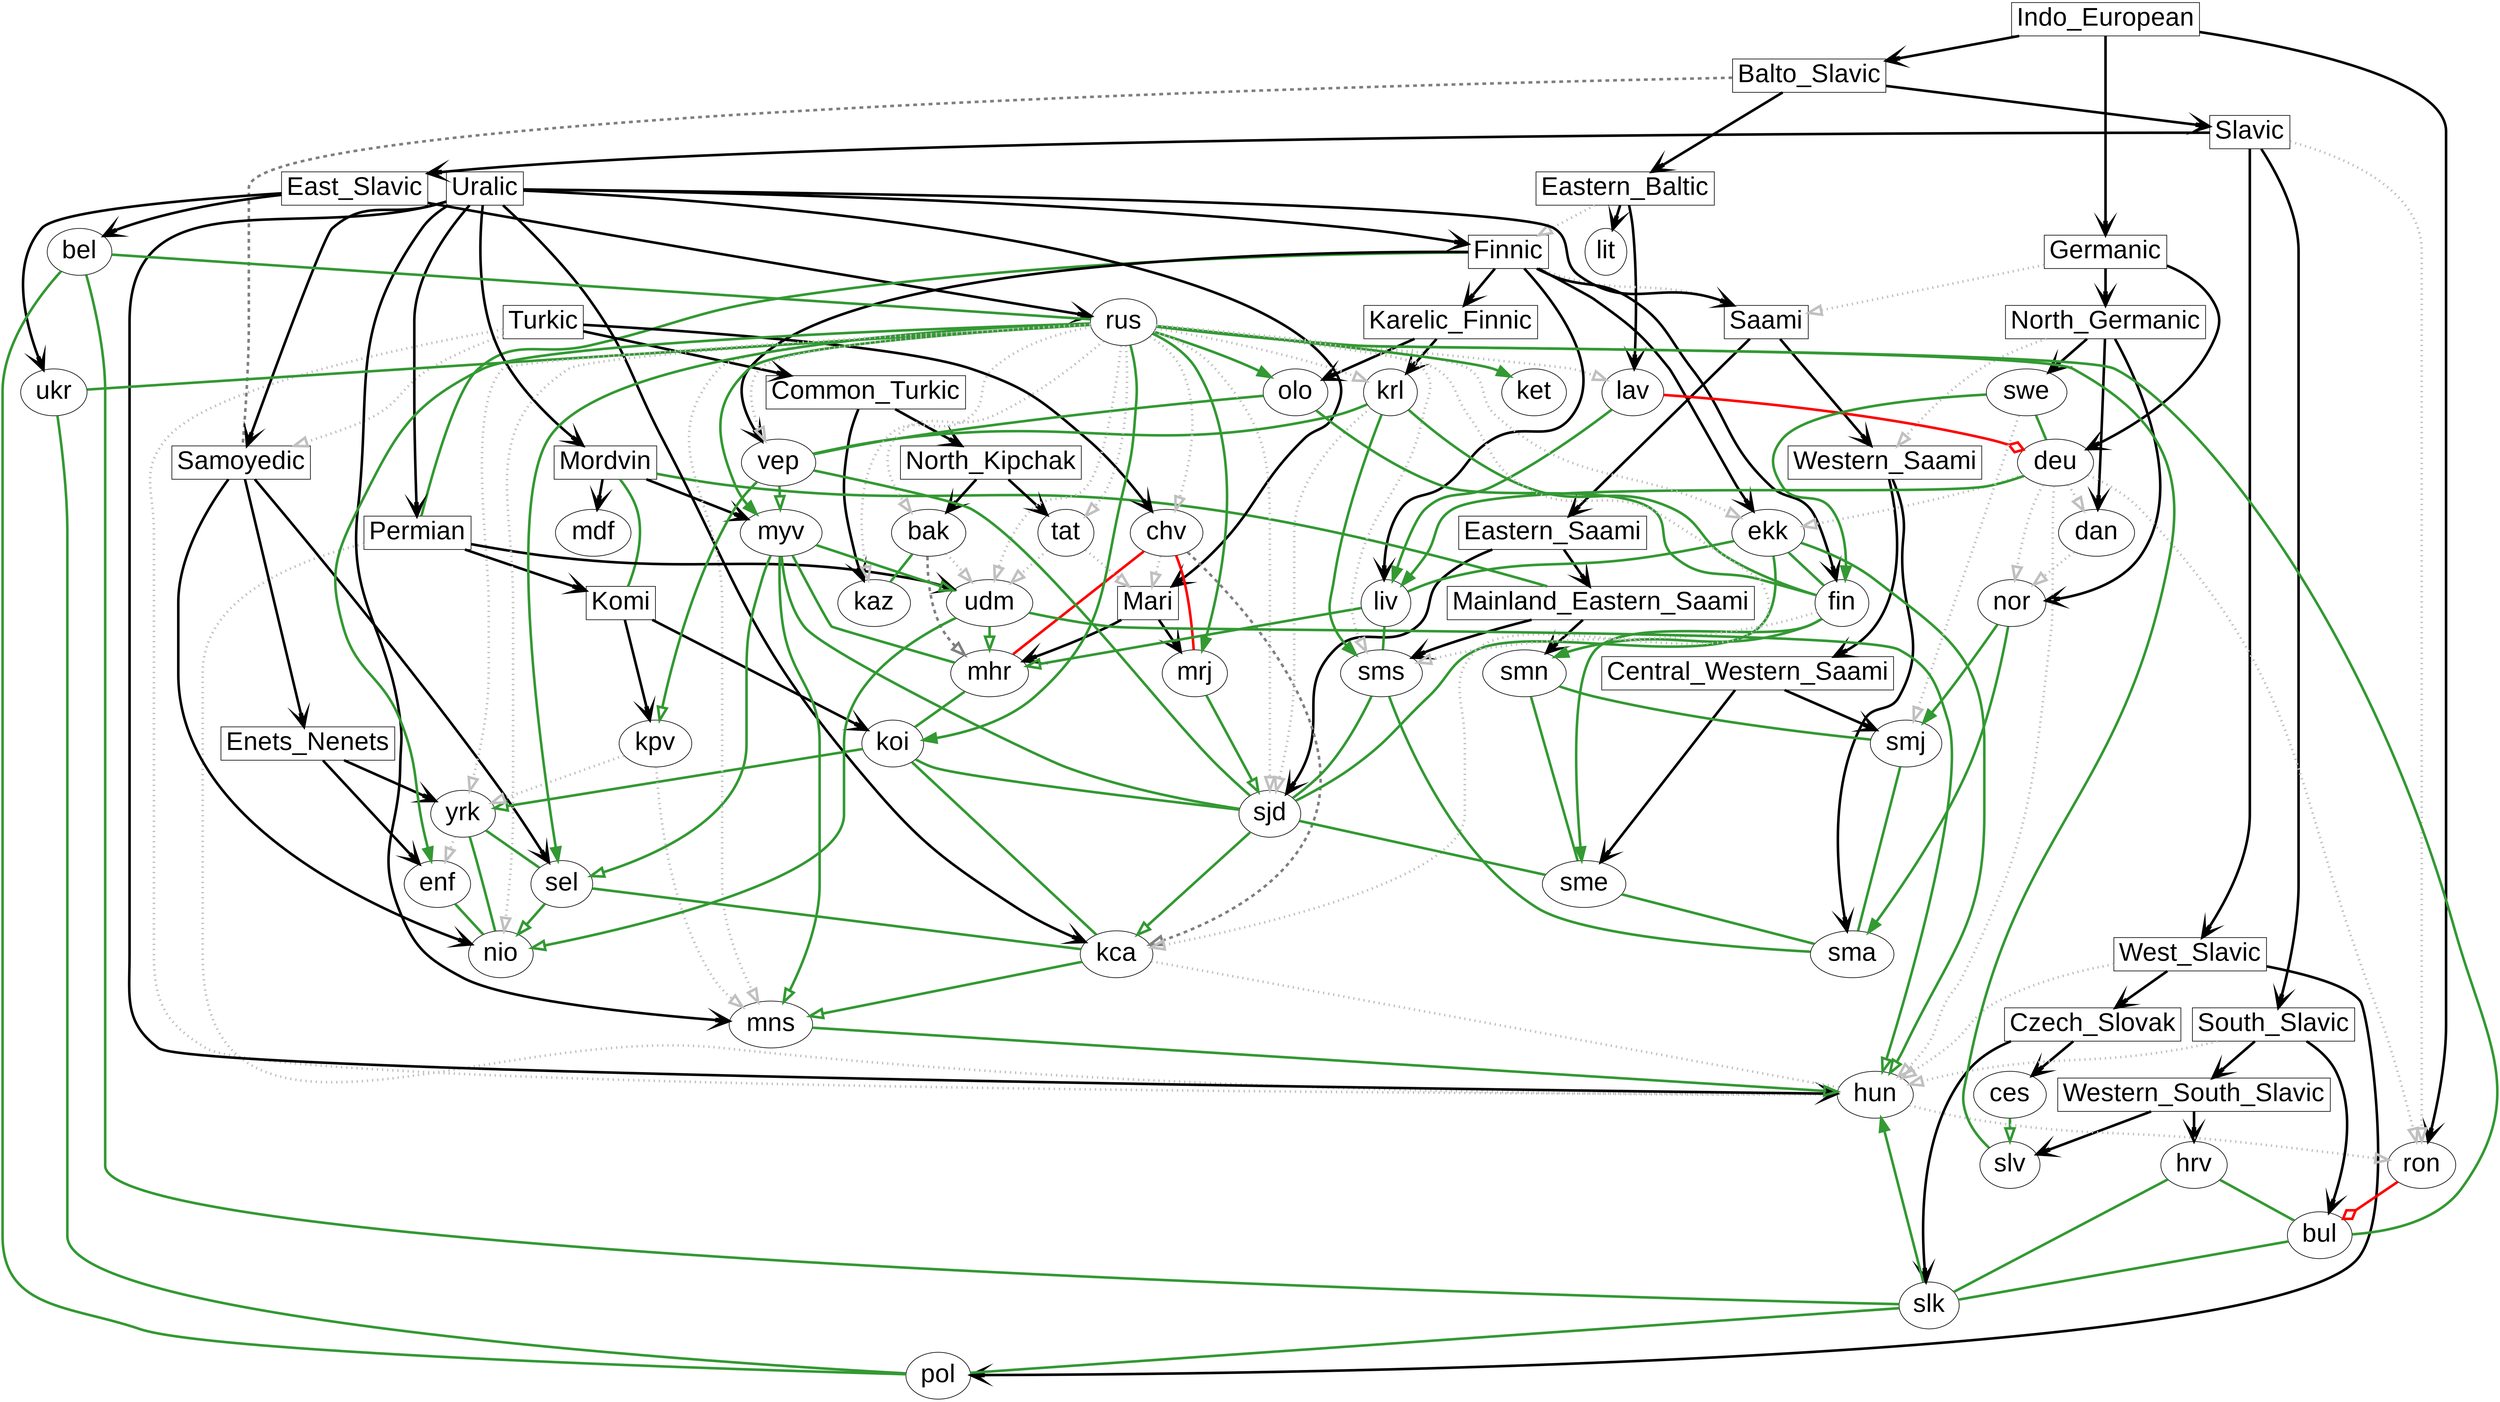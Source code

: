 digraph LanguageGraph
{
  splines=true;
  node [ fontname=Arial, fontcolor=black, fontsize=40];
  Balto_Slavic [pos="2800.0,2450.0", shape=box, width="0.1", height="0.05"];
  Central_Western_Saami [pos="2000.0,3330.0", shape=box, width="0.1", height="0.05"];
  Common_Turkic [pos="5400.0,2400.0", shape=box, width="0.1", height="0.05"];
  Czech_Slovak [pos="2050.0,2500.0", shape=box, width="0.1", height="0.05"];
  East_Slavic [pos="2700.0,2700.0", shape=box, width="0.1", height="0.05"];
  Eastern_Baltic [pos="2400.0,2800.0", shape=box, width="0.1", height="0.05"];
  Eastern_Saami [pos="2800.0,3450.0", shape=box, width="0.1", height="0.05"];
  Enets_Nenets [pos="5000.0,3400.0", shape=box, width="0.1", height="0.05"];
  Finnic [pos="2600.0,2920.0", shape=box, width="0.1", height="0.05"];
  Germanic [pos="1650.0,2600.0", shape=box, width="0.1", height="0.05"];
  Indo_European [pos="2800.0,2330.0", shape=box, width="0.1", height="0.05"];
  Karelic_Finnic [pos="2550.0,3125.0", shape=box, width="0.1", height="0.05"];
  Komi [pos="3800.0,3100.0", shape=box, width="0.1", height="0.05"];
  Mainland_Eastern_Saami [pos="2450.0,3550.0", shape=box, width="0.1", height="0.05"];
  Mari [pos="3400.0,2980.0", shape=box, width="0.1", height="0.05"];
  Mordvin [pos="3350.0,2700.0", shape=box, width="0.1", height="0.05"];
  North_Germanic [pos="1550.0,2900.0", shape=box, width="0.1", height="0.05"];
  North_Kipchak [pos="4200.0,2400.0", shape=box, width="0.1", height="0.05"];
  Permian [pos="3850.0,2950.0", shape=box, width="0.1", height="0.05"];
  Saami [pos="2900.0,3250.0", shape=box, width="0.1", height="0.05"];
  Samoyedic [pos="4800.0,2875.0", shape=box, width="0.1", height="0.05"];
  Slavic [pos="2900.0,2590.0", shape=box, width="0.1", height="0.05"];
  South_Slavic [pos="2050.0,2250.0", shape=box, width="0.1", height="0.05"];
  Turkic [pos="5350.0,2500.0", shape=box, width="0.1", height="0.05"];
  Uralic [pos="4100.0,2800.0", shape=box, width="0.1", height="0.05"];
  West_Slavic [pos="2250.0,2570.0", shape=box, width="0.1", height="0.05"];
  Western_South_Slavic [pos="1700.0,2200.0", shape=box, width="0.1", height="0.05"];
  Western_Saami [pos="2050.0,3250.0", shape=box, width="0.1", height="0.05"];
  bak [pos="3900.0,2650.0", width="0.1", height="0.05"];
  bel [pos="2300.0,2650.0", width="0.1", height="0.05"];
  bul [pos="2250.0,2125.0", width="0.1", height="0.05"];
  ces [pos="1750.0,2500.0", width="0.1", height="0.05"];
  chv [pos="3375.0,2775.0", width="0.1", height="0.05"];
  dan [pos="1500.0,2800.0", width="0.1", height="0.05"];
  deu [pos="1550.0,2450.0", width="0.1", height="0.05"];
  ekk [pos="2300.0,2950.0", width="0.1", height="0.05"];
  enf [pos="5185.0,3450.0", width="0.1", height="0.05"];
  fin [pos="2250.0,3100.0", width="0.1", height="0.05"];
  hrv [pos="1825.0,2275.0", width="0.1", height="0.05"];
  hun [pos="2000.0,2320.0", width="0.1", height="0.05"];
  kaz [pos="4500.0,2500.0", width="0.1", height="0.05"];
  kca [pos="4250.0,3250.0", width="0.1", height="0.05"];
  ket [pos="5350.0,3200.0", width="0.1", height="0.05"];
  koi [pos="3725.0,3000.0", width="0.1", height="0.05"];
  kpv [pos="3700.0,3230.0", width="0.1", height="0.05"];
  krl [pos="2650.0,3200.0", width="0.1", height="0.05"];
  lav [pos="2200.0,2840.0", width="0.1", height="0.05"];
  lit [pos="2200.0,2750.0", width="0.1", height="0.05"];
  liv [pos="2075.0,2870.0", width="0.1", height="0.05"];
  mdf [pos="3150.0,2700.0", width="0.1", height="0.05"];
  mhr [pos="3475.0,2880.0", width="0.1", height="0.05"];
  mns [pos="4100.0,3100.0", width="0.1", height="0.05"];
  mrj [pos="3316.5,2870.0", width="0.1", height="0.05"];
  myv [pos="3275.0,2600.0", width="0.1", height="0.05"];
  nio [pos="5600.0,3550.0", width="0.1", height="0.05"];
  nor [pos="1400.0,3050.0", width="0.1", height="0.05"];
  olo [pos="2650.0,3050.0", width="0.1", height="0.05"];
  pol [pos="2000.0,2620.0", width="0.1", height="0.05"];
  ron [pos="2250.0,2270.0", width="0.1", height="0.05"];
  rus [pos="2950.0,2800.0", width="0.1", height="0.05"];
  sel [pos="5100.0,3250.0", width="0.1", height="0.05"];
  sjd [pos="2800.0,3350.0", width="0.1", height="0.05"];
  slk [pos="2000.0,2420.0", width="0.1", height="0.05"];
  slv [pos="1550.0,2275.0", width="0.1", height="0.05"];
  sma [pos="1750.0,3233.5", width="0.1", height="0.05"];
  sme [pos="2200.0,3450.0", width="0.1", height="0.05"];
  smj [pos="1825.0,3400.0", width="0.1", height="0.05"];
  smn [pos="2350.0,3350.0", width="0.1", height="0.05"];
  sms [pos="2460.0,3400.0", width="0.1", height="0.05"];
  swe [pos="1750.0,3000.0", width="0.1", height="0.05"];
  tat [pos="3550.0,2800.0", width="0.1", height="0.05"];
  udm [pos="3625.0,2875.0", width="0.1", height="0.05"];
  ukr [pos="2550.0,2500.0", width="0.1", height="0.05"];
  vep [pos="2800.0,2980.0", width="0.1", height="0.05"];
  yrk [pos="4800.0,3500.0", width="0.1", height="0.05"];
subgraph undirected
{
  edge [dir=none];
}
subgraph bidirected
{
  edge [dir=none];
  Balto_Slavic -> Samoyedic [color="#808080ff",style="dashed",penwidth="4"];
  bel -> rus [color="#339933ff",penwidth="4"];
  bel -> slk [color="#339933ff",penwidth="4"];
  bel -> pol [color="#339933ff",penwidth="4"];
  rus -> ukr [color="#339933ff",penwidth="4"];
  rus -> slv [color="#339933ff",penwidth="4"];
  rus -> bul [color="#339933ff",penwidth="4"];
  ukr -> pol [color="#339933ff",penwidth="4"];
  hrv -> bul [color="#339933ff",penwidth="4"];
  hrv -> slk [color="#339933ff",penwidth="4"];
  bul -> slk [color="#339933ff",penwidth="4"];
  slk -> pol [color="#339933ff",penwidth="4"];
  swe -> deu [color="#339933ff",penwidth="4"];
  bak -> kaz [color="#339933ff",penwidth="4"];
  chv -> mhr [color="#ff0000ff",penwidth="4"];
  chv -> mrj [color="#ff0000ff",penwidth="4"];
  Finnic -> Permian [color="#339933ff",penwidth="4"];
  krl -> fin [color="#339933ff",penwidth="4"];
  krl -> vep [color="#339933ff",penwidth="4"];
  olo -> fin [color="#339933ff",penwidth="4"];
  olo -> vep [color="#339933ff",penwidth="4"];
  ekk -> fin [color="#339933ff",penwidth="4"];
  ekk -> liv [color="#339933ff",penwidth="4"];
  ekk -> sjd [color="#339933ff",penwidth="4"];
  liv -> sms [color="#339933ff",penwidth="4"];
  vep -> sjd [color="#339933ff",penwidth="4"];
  mhr -> myv [color="#339933ff",penwidth="4"];
  mhr -> koi [color="#339933ff",penwidth="4"];
  Mordvin -> Komi [color="#339933ff",penwidth="4"];
  Mordvin -> Mainland_Eastern_Saami [color="#339933ff",penwidth="4"];
  myv -> sjd [color="#339933ff",penwidth="4"];
  Permian -> hun [color="#c0c0c0ff",style="dotted",penwidth="4"];
  koi -> sjd [color="#339933ff",penwidth="4"];
  koi -> kca [color="#339933ff",penwidth="4"];
  smn -> sme [color="#339933ff",penwidth="4"];
  smn -> smj [color="#339933ff",penwidth="4"];
  sms -> sjd [color="#339933ff",penwidth="4"];
  sms -> sma [color="#339933ff",penwidth="4"];
  sjd -> sme [color="#339933ff",penwidth="4"];
  sme -> sma [color="#339933ff",penwidth="4"];
  smj -> sma [color="#339933ff",penwidth="4"];
  enf -> nio [color="#339933ff",penwidth="4"];
  yrk -> nio [color="#339933ff",penwidth="4"];
  yrk -> sel [color="#339933ff",penwidth="4"];
  sel -> kca [color="#339933ff",penwidth="4"];
  hun -> kca [color="#c0c0c0ff",style="dotted",penwidth="4"];
}
subgraph directed
{
  edge [arrowsize=2];
  Eastern_Baltic -> Finnic [color="#c0c0c0ff",style="dotted",arrowhead="onormal",penwidth="4"];
  rus -> lav [color="#c0c0c0ff",style="dotted",arrowhead="onormal",penwidth="4"];
  lav -> deu [color="#ff0000ff",arrowhead="odiamond",penwidth="4"];
  lav -> liv [color="#339933ff",penwidth="4"];
  Slavic -> ron [color="#c0c0c0ff",style="dotted",arrowhead="onormal",penwidth="4"];
  rus -> bak [color="#c0c0c0ff",style="dotted",arrowhead="onormal",penwidth="4"];
  rus -> tat [color="#c0c0c0ff",style="dotted",arrowhead="onormal",penwidth="4"];
  rus -> kaz [color="#c0c0c0ff",style="dotted",arrowhead="onormal",penwidth="4"];
  rus -> chv [color="#c0c0c0ff",style="dotted",arrowhead="onormal",penwidth="4"];
  rus -> krl [color="#c0c0c0ff",style="dotted",arrowhead="onormal",penwidth="4"];
  rus -> olo [color="#339933ff",penwidth="4"];
  rus -> ekk [color="#c0c0c0ff",style="dotted",arrowhead="onormal",penwidth="4"];
  rus -> vep [color="#c0c0c0ff",style="dotted",arrowhead="onormal",penwidth="4"];
  rus -> mrj [color="#339933ff",penwidth="4"];
  rus -> myv [color="#339933ff",penwidth="4"];
  rus -> koi [color="#339933ff",penwidth="4"];
  rus -> udm [color="#c0c0c0ff",style="dotted",arrowhead="onormal",penwidth="4"];
  rus -> sms [color="#c0c0c0ff",style="dotted",arrowhead="onormal",penwidth="4"];
  rus -> sjd [color="#c0c0c0ff",style="dotted",arrowhead="onormal",penwidth="4"];
  rus -> enf [color="#339933ff",penwidth="4"];
  rus -> yrk [color="#c0c0c0ff",style="dotted",arrowhead="onormal",penwidth="4"];
  rus -> nio [color="#c0c0c0ff",style="dotted",arrowhead="onormal",penwidth="4"];
  rus -> sel [color="#339933ff",penwidth="4"];
  rus -> kca [color="#c0c0c0ff",style="dotted",arrowhead="onormal",penwidth="4"];
  rus -> mns [color="#c0c0c0ff",style="dotted",arrowhead="onormal",penwidth="4"];
  rus -> ket [color="#339933ff",penwidth="4"];
  South_Slavic -> hun [color="#c0c0c0ff",style="dotted",arrowhead="onormal",penwidth="4"];
  ces -> slv [color="#339933ff",arrowhead="onormal",penwidth="4"];
  ron -> bul [color="#ff0000ff",arrowhead="odiamond",penwidth="4"];
  West_Slavic -> hun [color="#c0c0c0ff",style="dotted",arrowhead="onormal",penwidth="4"];
  slk -> hun [color="#339933ff",penwidth="4"];
  Germanic -> Saami [color="#c0c0c0ff",style="dotted",arrowhead="onormal",penwidth="4"];
  North_Germanic -> Western_Saami [color="#c0c0c0ff",style="dotted",arrowhead="onormal",penwidth="4"];
  dan -> nor [color="#c0c0c0ff",style="dotted",arrowhead="onormal",penwidth="4"];
  deu -> dan [color="#c0c0c0ff",style="dotted",arrowhead="onormal",penwidth="4"];
  deu -> nor [color="#c0c0c0ff",style="dotted",arrowhead="onormal",penwidth="4"];
  nor -> smj [color="#339933ff",penwidth="4"];
  nor -> sma [color="#339933ff",penwidth="4"];
  swe -> fin [color="#339933ff",penwidth="4"];
  swe -> smj [color="#c0c0c0ff",style="dotted",arrowhead="onormal",penwidth="4"];
  deu -> ron [color="#c0c0c0ff",style="dotted",arrowhead="onormal",penwidth="4"];
  deu -> ekk [color="#c0c0c0ff",style="dotted",arrowhead="onormal",penwidth="4"];
  deu -> liv [color="#339933ff",penwidth="4"];
  deu -> hun [color="#c0c0c0ff",style="dotted",arrowhead="onormal",penwidth="4"];
  hun -> ron [color="#c0c0c0ff",style="dotted",arrowhead="onormal",penwidth="4"];
  Turkic -> Samoyedic [color="#c0c0c0ff",style="dotted",arrowhead="onormal",penwidth="4"];
  Turkic -> hun [color="#c0c0c0ff",style="dotted",arrowhead="onormal",penwidth="4"];
  bak -> mhr [color="#808080ff",style="dashed",arrowhead="onormal",penwidth="4"];
  bak -> udm [color="#c0c0c0ff",style="dotted",arrowhead="onormal",penwidth="4"];
  tat -> Mari [color="#c0c0c0ff",style="dotted",arrowhead="onormal",penwidth="4"];
  tat -> udm [color="#c0c0c0ff",style="dotted",arrowhead="onormal",penwidth="4"];
  chv -> Mari [color="#c0c0c0ff",style="dotted",arrowhead="onormal",penwidth="4"];
  chv -> kca [color="#808080ff",style="dashed",arrowhead="onormal",penwidth="4"];
  Finnic -> Saami [color="#c0c0c0ff",style="dotted",arrowhead="onormal",penwidth="4"];
  krl -> sms [color="#339933ff",penwidth="4"];
  krl -> sjd [color="#c0c0c0ff",style="dotted",arrowhead="onormal",penwidth="4"];
  ekk -> hun [color="#339933ff",arrowhead="onormal",penwidth="4"];
  fin -> smn [color="#339933ff",penwidth="4"];
  fin -> sms [color="#c0c0c0ff",style="dotted",arrowhead="onormal",penwidth="4"];
  fin -> sme [color="#339933ff",penwidth="4"];
  liv -> mhr [color="#339933ff",arrowhead="onormal",penwidth="4"];
  vep -> myv [color="#339933ff",arrowhead="onormal",penwidth="4"];
  vep -> kpv [color="#339933ff",arrowhead="onormal",penwidth="4"];
  udm -> mhr [color="#339933ff",arrowhead="onormal",penwidth="4"];
  mrj -> sjd [color="#339933ff",arrowhead="onormal",penwidth="4"];
  myv -> udm [color="#339933ff",arrowhead="onormal",penwidth="4"];
  myv -> sel [color="#339933ff",arrowhead="onormal",penwidth="4"];
  myv -> mns [color="#339933ff",arrowhead="onormal",penwidth="4"];
  koi -> yrk [color="#339933ff",arrowhead="onormal",penwidth="4"];
  kpv -> yrk [color="#c0c0c0ff",style="dotted",arrowhead="onormal",penwidth="4"];
  kpv -> mns [color="#c0c0c0ff",style="dotted",arrowhead="onormal",penwidth="4"];
  udm -> nio [color="#339933ff",arrowhead="onormal",penwidth="4"];
  udm -> hun [color="#339933ff",arrowhead="onormal",penwidth="4"];
  sjd -> kca [color="#339933ff",arrowhead="onormal",penwidth="4"];
  yrk -> enf [color="#c0c0c0ff",style="dotted",arrowhead="onormal",penwidth="4"];
  sel -> nio [color="#339933ff",arrowhead="onormal",penwidth="4"];
  mns -> hun [color="#339933ff",arrowhead="onormal",penwidth="4"];
  kca -> mns [color="#339933ff",arrowhead="onormal",penwidth="4"];
}
subgraph directedPreset
{
  edge [arrowsize=2];
  Indo_European -> Balto_Slavic [color="#000000ff",arrowhead="vee",penwidth="4"];
  Indo_European -> Germanic [color="#000000ff",arrowhead="vee",penwidth="4"];
  Indo_European -> ron [color="#000000ff",arrowhead="vee",penwidth="4"];
  Balto_Slavic -> Eastern_Baltic [color="#000000ff",arrowhead="vee",penwidth="4"];
  Balto_Slavic -> Slavic [color="#000000ff",arrowhead="vee",penwidth="4"];
  Eastern_Baltic -> lav [color="#000000ff",arrowhead="vee",penwidth="4"];
  Eastern_Baltic -> lit [color="#000000ff",arrowhead="vee",penwidth="4"];
  Slavic -> East_Slavic [color="#000000ff",arrowhead="vee",penwidth="4"];
  Slavic -> South_Slavic [color="#000000ff",arrowhead="vee",penwidth="4"];
  Slavic -> West_Slavic [color="#000000ff",arrowhead="vee",penwidth="4"];
  East_Slavic -> bel [color="#000000ff",arrowhead="vee",penwidth="4"];
  East_Slavic -> rus [color="#000000ff",arrowhead="vee",penwidth="4"];
  East_Slavic -> ukr [color="#000000ff",arrowhead="vee",penwidth="4"];
  South_Slavic -> Western_South_Slavic [color="#000000ff",arrowhead="vee",penwidth="4"];
  South_Slavic -> bul [color="#000000ff",arrowhead="vee",penwidth="4"];
  Western_South_Slavic -> hrv [color="#000000ff",arrowhead="vee",penwidth="4"];
  Western_South_Slavic -> slv [color="#000000ff",arrowhead="vee",penwidth="4"];
  West_Slavic -> Czech_Slovak [color="#000000ff",arrowhead="vee",penwidth="4"];
  West_Slavic -> pol [color="#000000ff",arrowhead="vee",penwidth="4"];
  Czech_Slovak -> ces [color="#000000ff",arrowhead="vee",penwidth="4"];
  Czech_Slovak -> slk [color="#000000ff",arrowhead="vee",penwidth="4"];
  Germanic -> North_Germanic [color="#000000ff",arrowhead="vee",penwidth="4"];
  Germanic -> deu [color="#000000ff",arrowhead="vee",penwidth="4"];
  North_Germanic -> dan [color="#000000ff",arrowhead="vee",penwidth="4"];
  North_Germanic -> nor [color="#000000ff",arrowhead="vee",penwidth="4"];
  North_Germanic -> swe [color="#000000ff",arrowhead="vee",penwidth="4"];
  Turkic -> Common_Turkic [color="#000000ff",arrowhead="vee",penwidth="4"];
  Turkic -> chv [color="#000000ff",arrowhead="vee",penwidth="4"];
  Common_Turkic -> North_Kipchak [color="#000000ff",arrowhead="vee",penwidth="4"];
  Common_Turkic -> kaz [color="#000000ff",arrowhead="vee",penwidth="4"];
  North_Kipchak -> bak [color="#000000ff",arrowhead="vee",penwidth="4"];
  North_Kipchak -> tat [color="#000000ff",arrowhead="vee",penwidth="4"];
  Uralic -> Finnic [color="#000000ff",arrowhead="vee",penwidth="4"];
  Uralic -> Mari [color="#000000ff",arrowhead="vee",penwidth="4"];
  Uralic -> Mordvin [color="#000000ff",arrowhead="vee",penwidth="4"];
  Uralic -> Permian [color="#000000ff",arrowhead="vee",penwidth="4"];
  Uralic -> Saami [color="#000000ff",arrowhead="vee",penwidth="4"];
  Uralic -> Samoyedic [color="#000000ff",arrowhead="vee",penwidth="4"];
  Uralic -> hun [color="#000000ff",arrowhead="vee",penwidth="4"];
  Uralic -> kca [color="#000000ff",arrowhead="vee",penwidth="4"];
  Uralic -> mns [color="#000000ff",arrowhead="vee",penwidth="4"];
  Finnic -> Karelic_Finnic [color="#000000ff",arrowhead="vee",penwidth="4"];
  Finnic -> ekk [color="#000000ff",arrowhead="vee",penwidth="4"];
  Finnic -> fin [color="#000000ff",arrowhead="vee",penwidth="4"];
  Finnic -> liv [color="#000000ff",arrowhead="vee",penwidth="4"];
  Finnic -> vep [color="#000000ff",arrowhead="vee",penwidth="4"];
  Karelic_Finnic -> krl [color="#000000ff",arrowhead="vee",penwidth="4"];
  Karelic_Finnic -> olo [color="#000000ff",arrowhead="vee",penwidth="4"];
  Mari -> mhr [color="#000000ff",arrowhead="vee",penwidth="4"];
  Mari -> mrj [color="#000000ff",arrowhead="vee",penwidth="4"];
  Mordvin -> mdf [color="#000000ff",arrowhead="vee",penwidth="4"];
  Mordvin -> myv [color="#000000ff",arrowhead="vee",penwidth="4"];
  Permian -> Komi [color="#000000ff",arrowhead="vee",penwidth="4"];
  Permian -> udm [color="#000000ff",arrowhead="vee",penwidth="4"];
  Komi -> koi [color="#000000ff",arrowhead="vee",penwidth="4"];
  Komi -> kpv [color="#000000ff",arrowhead="vee",penwidth="4"];
  Saami -> Eastern_Saami [color="#000000ff",arrowhead="vee",penwidth="4"];
  Saami -> Western_Saami [color="#000000ff",arrowhead="vee",penwidth="4"];
  Eastern_Saami -> Mainland_Eastern_Saami [color="#000000ff",arrowhead="vee",penwidth="4"];
  Eastern_Saami -> sjd [color="#000000ff",arrowhead="vee",penwidth="4"];
  Mainland_Eastern_Saami -> smn [color="#000000ff",arrowhead="vee",penwidth="4"];
  Mainland_Eastern_Saami -> sms [color="#000000ff",arrowhead="vee",penwidth="4"];
  Western_Saami -> Central_Western_Saami [color="#000000ff",arrowhead="vee",penwidth="4"];
  Western_Saami -> sma [color="#000000ff",arrowhead="vee",penwidth="4"];
  Central_Western_Saami -> sme [color="#000000ff",arrowhead="vee",penwidth="4"];
  Central_Western_Saami -> smj [color="#000000ff",arrowhead="vee",penwidth="4"];
  Samoyedic -> Enets_Nenets [color="#000000ff",arrowhead="vee",penwidth="4"];
  Samoyedic -> nio [color="#000000ff",arrowhead="vee",penwidth="4"];
  Samoyedic -> sel [color="#000000ff",arrowhead="vee",penwidth="4"];
  Enets_Nenets -> enf [color="#000000ff",arrowhead="vee",penwidth="4"];
  Enets_Nenets -> yrk [color="#000000ff",arrowhead="vee",penwidth="4"];
}
}
